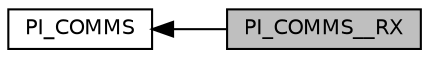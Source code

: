 digraph "PI_COMMS__RX"
{
  edge [fontname="Helvetica",fontsize="10",labelfontname="Helvetica",labelfontsize="10"];
  node [fontname="Helvetica",fontsize="10",shape=record];
  rankdir=LR;
  Node0 [label="PI_COMMS__RX",height=0.2,width=0.4,color="black", fillcolor="grey75", style="filled", fontcolor="black"];
  Node1 [label="PI_COMMS",height=0.2,width=0.4,color="black", fillcolor="white", style="filled",URL="$group___p_i___c_o_m_m_s.html"];
  Node1->Node0 [shape=plaintext, dir="back", style="solid"];
}
